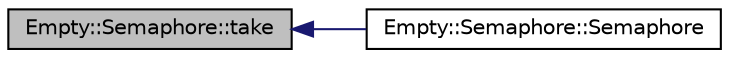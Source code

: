 digraph "Empty::Semaphore::take"
{
 // INTERACTIVE_SVG=YES
  edge [fontname="Helvetica",fontsize="10",labelfontname="Helvetica",labelfontsize="10"];
  node [fontname="Helvetica",fontsize="10",shape=record];
  rankdir="LR";
  Node1 [label="Empty::Semaphore::take",height=0.2,width=0.4,color="black", fillcolor="grey75", style="filled", fontcolor="black"];
  Node1 -> Node2 [dir="back",color="midnightblue",fontsize="10",style="solid",fontname="Helvetica"];
  Node2 [label="Empty::Semaphore::Semaphore",height=0.2,width=0.4,color="black", fillcolor="white", style="filled",URL="$classEmpty_1_1Semaphore.html#af1771b0855866458e9ce4cfd8ecb338d"];
}
